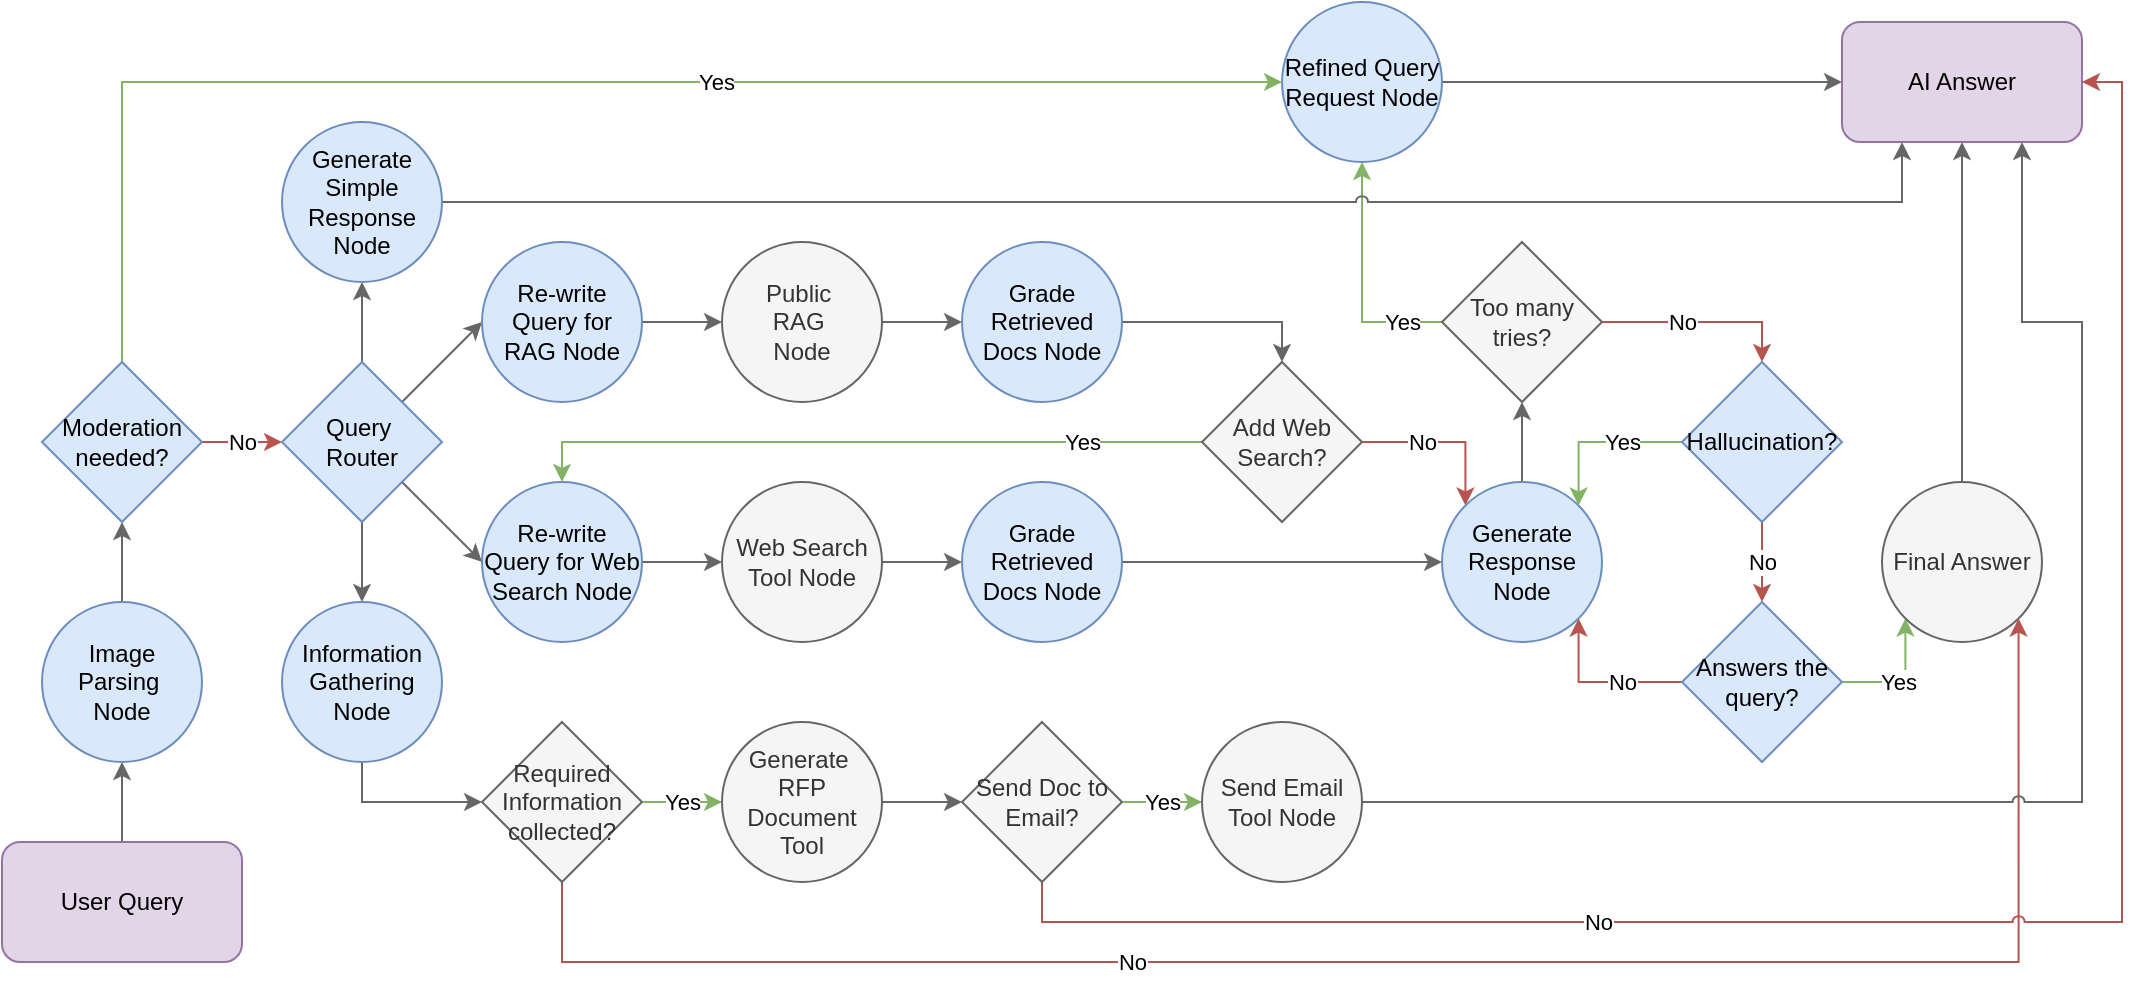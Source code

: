 <mxfile version="26.0.6">
  <diagram name="Page-1" id="3-dAiq0loSyunrDHpGPL">
    <mxGraphModel dx="1188" dy="623" grid="1" gridSize="10" guides="1" tooltips="1" connect="1" arrows="1" fold="1" page="1" pageScale="1" pageWidth="850" pageHeight="1100" math="0" shadow="0">
      <root>
        <mxCell id="0" />
        <mxCell id="1" parent="0" />
        <mxCell id="ZD_779GeT0CRbiyJHTvv-1" style="edgeStyle=orthogonalEdgeStyle;rounded=0;orthogonalLoop=1;jettySize=auto;html=1;fillColor=#f5f5f5;strokeColor=#666666;movable=0;resizable=0;rotatable=0;deletable=0;editable=0;locked=1;connectable=0;entryX=0.5;entryY=1;entryDx=0;entryDy=0;exitX=0.5;exitY=0;exitDx=0;exitDy=0;" edge="1" parent="1" source="ZD_779GeT0CRbiyJHTvv-2" target="ZD_779GeT0CRbiyJHTvv-26">
          <mxGeometry relative="1" as="geometry">
            <mxPoint x="770" y="410" as="sourcePoint" />
          </mxGeometry>
        </mxCell>
        <mxCell id="ZD_779GeT0CRbiyJHTvv-2" value="User Query" style="rounded=1;whiteSpace=wrap;html=1;fillColor=#e1d5e7;strokeColor=#9673a6;movable=0;resizable=0;rotatable=0;deletable=0;editable=0;locked=1;connectable=0;" vertex="1" parent="1">
          <mxGeometry x="660" y="440" width="120" height="60" as="geometry" />
        </mxCell>
        <mxCell id="ZD_779GeT0CRbiyJHTvv-3" style="rounded=0;orthogonalLoop=1;jettySize=auto;html=1;entryX=0.5;entryY=0;entryDx=0;entryDy=0;fillColor=#f5f5f5;strokeColor=#666666;movable=0;resizable=0;rotatable=0;deletable=0;editable=0;locked=1;connectable=0;exitX=1;exitY=0.5;exitDx=0;exitDy=0;edgeStyle=orthogonalEdgeStyle;" edge="1" parent="1" source="ZD_779GeT0CRbiyJHTvv-4" target="ZD_779GeT0CRbiyJHTvv-7">
          <mxGeometry relative="1" as="geometry">
            <mxPoint x="1310" y="290" as="targetPoint" />
          </mxGeometry>
        </mxCell>
        <mxCell id="ZD_779GeT0CRbiyJHTvv-4" value="Grade Retrieved Docs Node" style="ellipse;whiteSpace=wrap;html=1;aspect=fixed;fillColor=#dae8fc;strokeColor=#6c8ebf;labelBackgroundColor=none;movable=0;resizable=0;rotatable=0;deletable=0;editable=0;locked=1;connectable=0;" vertex="1" parent="1">
          <mxGeometry x="1140" y="140" width="80" height="80" as="geometry" />
        </mxCell>
        <mxCell id="ZD_779GeT0CRbiyJHTvv-6" value="Yes" style="rounded=0;orthogonalLoop=1;jettySize=auto;html=1;entryX=0.5;entryY=0;entryDx=0;entryDy=0;fillColor=#d5e8d4;strokeColor=#82b366;exitX=0;exitY=0.5;exitDx=0;exitDy=0;elbow=vertical;movable=0;resizable=0;rotatable=0;deletable=0;editable=0;locked=1;connectable=0;edgeStyle=orthogonalEdgeStyle;" edge="1" parent="1" source="ZD_779GeT0CRbiyJHTvv-7" target="ZD_779GeT0CRbiyJHTvv-11">
          <mxGeometry x="-0.643" relative="1" as="geometry">
            <mxPoint x="1380" y="290" as="sourcePoint" />
            <mxPoint x="980" y="370" as="targetPoint" />
            <mxPoint as="offset" />
            <Array as="points">
              <mxPoint x="940" y="240" />
            </Array>
          </mxGeometry>
        </mxCell>
        <mxCell id="ZD_779GeT0CRbiyJHTvv-51" value="No" style="rounded=0;orthogonalLoop=1;jettySize=auto;html=1;exitX=1;exitY=0.5;exitDx=0;exitDy=0;entryX=0;entryY=0;entryDx=0;entryDy=0;fillColor=#f8cecc;strokeColor=#b85450;edgeStyle=orthogonalEdgeStyle;movable=0;resizable=0;rotatable=0;deletable=0;editable=0;locked=1;connectable=0;" edge="1" parent="1" source="ZD_779GeT0CRbiyJHTvv-7" target="ZD_779GeT0CRbiyJHTvv-9">
          <mxGeometry x="-0.28" relative="1" as="geometry">
            <Array as="points">
              <mxPoint x="1392" y="240" />
            </Array>
            <mxPoint as="offset" />
          </mxGeometry>
        </mxCell>
        <mxCell id="ZD_779GeT0CRbiyJHTvv-7" value="Add Web Search?" style="rhombus;whiteSpace=wrap;html=1;labelBackgroundColor=none;fillColor=#f5f5f5;fontColor=#333333;strokeColor=#666666;movable=0;resizable=0;rotatable=0;deletable=0;editable=0;locked=1;connectable=0;" vertex="1" parent="1">
          <mxGeometry x="1260" y="200" width="80" height="80" as="geometry" />
        </mxCell>
        <mxCell id="ZD_779GeT0CRbiyJHTvv-8" style="rounded=0;orthogonalLoop=1;jettySize=auto;html=1;entryX=0.5;entryY=1;entryDx=0;entryDy=0;fillColor=#f5f5f5;strokeColor=#666666;exitX=0.5;exitY=0;exitDx=0;exitDy=0;movable=0;resizable=0;rotatable=0;deletable=0;editable=0;locked=1;connectable=0;" edge="1" parent="1" source="ZD_779GeT0CRbiyJHTvv-9" target="ZD_779GeT0CRbiyJHTvv-31">
          <mxGeometry relative="1" as="geometry">
            <mxPoint x="1454.961" y="300.309" as="sourcePoint" />
            <mxPoint x="1490" y="260" as="targetPoint" />
            <Array as="points" />
          </mxGeometry>
        </mxCell>
        <mxCell id="ZD_779GeT0CRbiyJHTvv-9" value="Generate Response Node" style="ellipse;whiteSpace=wrap;html=1;aspect=fixed;fillColor=#dae8fc;strokeColor=#6c8ebf;gradientColor=none;labelBackgroundColor=none;movable=0;resizable=0;rotatable=0;deletable=0;editable=0;locked=1;connectable=0;" vertex="1" parent="1">
          <mxGeometry x="1380" y="260" width="80" height="80" as="geometry" />
        </mxCell>
        <mxCell id="ZD_779GeT0CRbiyJHTvv-10" style="rounded=0;orthogonalLoop=1;jettySize=auto;html=1;fillColor=#f5f5f5;strokeColor=#666666;edgeStyle=orthogonalEdgeStyle;exitX=1;exitY=0.5;exitDx=0;exitDy=0;entryX=0;entryY=0.5;entryDx=0;entryDy=0;movable=0;resizable=0;rotatable=0;deletable=0;editable=0;locked=1;connectable=0;" edge="1" parent="1" source="ZD_779GeT0CRbiyJHTvv-11" target="ZD_779GeT0CRbiyJHTvv-13">
          <mxGeometry relative="1" as="geometry">
            <mxPoint x="920" y="450" as="sourcePoint" />
            <mxPoint x="1510" y="580" as="targetPoint" />
            <Array as="points">
              <mxPoint x="1020" y="300" />
            </Array>
          </mxGeometry>
        </mxCell>
        <mxCell id="ZD_779GeT0CRbiyJHTvv-11" value="Re-write Query for Web Search Node" style="ellipse;whiteSpace=wrap;html=1;aspect=fixed;fillColor=#dae8fc;strokeColor=#6c8ebf;gradientColor=none;labelBackgroundColor=none;labelBorderColor=none;movable=0;resizable=0;rotatable=0;deletable=0;editable=0;locked=1;connectable=0;" vertex="1" parent="1">
          <mxGeometry x="900" y="260" width="80" height="80" as="geometry" />
        </mxCell>
        <mxCell id="ZD_779GeT0CRbiyJHTvv-12" style="rounded=0;orthogonalLoop=1;jettySize=auto;html=1;entryX=0;entryY=0.5;entryDx=0;entryDy=0;fillColor=#f5f5f5;strokeColor=#666666;exitX=1;exitY=0.5;exitDx=0;exitDy=0;movable=0;resizable=0;rotatable=0;deletable=0;editable=0;locked=1;connectable=0;" edge="1" parent="1" source="ZD_779GeT0CRbiyJHTvv-13" target="ZD_779GeT0CRbiyJHTvv-44">
          <mxGeometry relative="1" as="geometry">
            <mxPoint x="1140" y="500" as="sourcePoint" />
            <mxPoint x="1460" y="380" as="targetPoint" />
          </mxGeometry>
        </mxCell>
        <mxCell id="ZD_779GeT0CRbiyJHTvv-13" value="Web Search Tool Node" style="ellipse;whiteSpace=wrap;html=1;aspect=fixed;fillColor=#f5f5f5;strokeColor=#666666;fontColor=#333333;movable=0;resizable=0;rotatable=0;deletable=0;editable=0;locked=1;connectable=0;" vertex="1" parent="1">
          <mxGeometry x="1020" y="260" width="80" height="80" as="geometry" />
        </mxCell>
        <mxCell id="ZD_779GeT0CRbiyJHTvv-14" value="AI Answer" style="rounded=1;whiteSpace=wrap;html=1;fillColor=#e1d5e7;strokeColor=#9673a6;movable=0;resizable=0;rotatable=0;deletable=0;editable=0;locked=1;connectable=0;" vertex="1" parent="1">
          <mxGeometry x="1580" y="30" width="120" height="60" as="geometry" />
        </mxCell>
        <mxCell id="ZD_779GeT0CRbiyJHTvv-15" value="No" style="edgeStyle=orthogonalEdgeStyle;rounded=0;orthogonalLoop=1;jettySize=auto;html=1;entryX=0.5;entryY=0;entryDx=0;entryDy=0;fillColor=#f8cecc;strokeColor=#b85450;movable=0;resizable=0;rotatable=0;deletable=0;editable=0;locked=1;connectable=0;exitX=0.5;exitY=1;exitDx=0;exitDy=0;" edge="1" parent="1" source="ZD_779GeT0CRbiyJHTvv-17" target="ZD_779GeT0CRbiyJHTvv-20">
          <mxGeometry relative="1" as="geometry">
            <Array as="points">
              <mxPoint x="1540" y="320" />
            </Array>
            <mxPoint as="offset" />
          </mxGeometry>
        </mxCell>
        <mxCell id="ZD_779GeT0CRbiyJHTvv-16" value="Yes" style="rounded=0;orthogonalLoop=1;jettySize=auto;html=1;entryX=1;entryY=0;entryDx=0;entryDy=0;fillColor=#d5e8d4;strokeColor=#82b366;exitX=0;exitY=0.5;exitDx=0;exitDy=0;elbow=vertical;movable=0;resizable=0;rotatable=0;deletable=0;editable=0;locked=1;connectable=0;edgeStyle=orthogonalEdgeStyle;" edge="1" parent="1" source="ZD_779GeT0CRbiyJHTvv-17" target="ZD_779GeT0CRbiyJHTvv-9">
          <mxGeometry x="-0.28" relative="1" as="geometry">
            <mxPoint as="offset" />
            <Array as="points">
              <mxPoint x="1448" y="240" />
            </Array>
          </mxGeometry>
        </mxCell>
        <mxCell id="ZD_779GeT0CRbiyJHTvv-17" value="Hallucination?" style="rhombus;whiteSpace=wrap;html=1;fillColor=#dae8fc;strokeColor=#6c8ebf;labelBackgroundColor=none;movable=0;resizable=0;rotatable=0;deletable=0;editable=0;locked=1;connectable=0;" vertex="1" parent="1">
          <mxGeometry x="1500" y="200" width="80" height="80" as="geometry" />
        </mxCell>
        <mxCell id="ZD_779GeT0CRbiyJHTvv-18" value="No" style="edgeStyle=orthogonalEdgeStyle;rounded=0;orthogonalLoop=1;jettySize=auto;html=1;fillColor=#f8cecc;strokeColor=#b85450;movable=0;resizable=0;rotatable=0;deletable=0;editable=0;locked=1;connectable=0;entryX=1;entryY=1;entryDx=0;entryDy=0;exitX=0;exitY=0.5;exitDx=0;exitDy=0;" edge="1" parent="1" source="ZD_779GeT0CRbiyJHTvv-20" target="ZD_779GeT0CRbiyJHTvv-9">
          <mxGeometry x="-0.28" relative="1" as="geometry">
            <Array as="points">
              <mxPoint x="1448" y="360" />
            </Array>
            <mxPoint x="1770" y="490" as="sourcePoint" />
            <mxPoint x="730" y="280" as="targetPoint" />
            <mxPoint as="offset" />
          </mxGeometry>
        </mxCell>
        <mxCell id="ZD_779GeT0CRbiyJHTvv-19" value="Yes" style="edgeStyle=orthogonalEdgeStyle;rounded=0;orthogonalLoop=1;jettySize=auto;html=1;entryX=0;entryY=1;entryDx=0;entryDy=0;fillColor=#d5e8d4;strokeColor=#82b366;exitX=1;exitY=0.5;exitDx=0;exitDy=0;movable=0;resizable=0;rotatable=0;deletable=0;editable=0;locked=1;connectable=0;" edge="1" parent="1" source="ZD_779GeT0CRbiyJHTvv-20" target="ZD_779GeT0CRbiyJHTvv-28">
          <mxGeometry x="-0.111" relative="1" as="geometry">
            <Array as="points">
              <mxPoint x="1612" y="360" />
            </Array>
            <mxPoint x="1810" y="460" as="sourcePoint" />
            <mxPoint x="1830" y="310" as="targetPoint" />
            <mxPoint as="offset" />
          </mxGeometry>
        </mxCell>
        <mxCell id="ZD_779GeT0CRbiyJHTvv-20" value="Answers the query?" style="rhombus;whiteSpace=wrap;html=1;fillColor=#dae8fc;strokeColor=#6c8ebf;labelBackgroundColor=none;movable=0;resizable=0;rotatable=0;deletable=0;editable=0;locked=1;connectable=0;" vertex="1" parent="1">
          <mxGeometry x="1500" y="320" width="80" height="80" as="geometry" />
        </mxCell>
        <mxCell id="ZD_779GeT0CRbiyJHTvv-21" style="rounded=0;orthogonalLoop=1;jettySize=auto;html=1;entryX=0;entryY=0.5;entryDx=0;entryDy=0;fillColor=#f5f5f5;strokeColor=#666666;exitX=1;exitY=1;exitDx=0;exitDy=0;movable=0;resizable=0;rotatable=0;deletable=0;editable=0;locked=1;connectable=0;" edge="1" parent="1" source="ZD_779GeT0CRbiyJHTvv-24" target="ZD_779GeT0CRbiyJHTvv-11">
          <mxGeometry relative="1" as="geometry">
            <mxPoint x="800" y="490" as="sourcePoint" />
            <mxPoint x="1270" y="580" as="targetPoint" />
          </mxGeometry>
        </mxCell>
        <mxCell id="ZD_779GeT0CRbiyJHTvv-22" style="rounded=0;orthogonalLoop=1;jettySize=auto;html=1;entryX=0;entryY=0.5;entryDx=0;entryDy=0;fillColor=#f5f5f5;strokeColor=#666666;movable=0;resizable=0;rotatable=0;deletable=0;editable=0;locked=1;connectable=0;exitX=1;exitY=0;exitDx=0;exitDy=0;" edge="1" parent="1" source="ZD_779GeT0CRbiyJHTvv-24" target="ZD_779GeT0CRbiyJHTvv-40">
          <mxGeometry relative="1" as="geometry" />
        </mxCell>
        <mxCell id="ZD_779GeT0CRbiyJHTvv-23" style="rounded=0;orthogonalLoop=1;jettySize=auto;html=1;entryX=0.5;entryY=1;entryDx=0;entryDy=0;fillColor=#f5f5f5;strokeColor=#666666;exitX=0.5;exitY=0;exitDx=0;exitDy=0;movable=0;resizable=0;rotatable=0;deletable=0;editable=0;locked=1;connectable=0;edgeStyle=orthogonalEdgeStyle;" edge="1" parent="1" source="ZD_779GeT0CRbiyJHTvv-24" target="ZD_779GeT0CRbiyJHTvv-42">
          <mxGeometry relative="1" as="geometry">
            <mxPoint x="825" y="180" as="sourcePoint" />
            <mxPoint x="875" y="50" as="targetPoint" />
          </mxGeometry>
        </mxCell>
        <mxCell id="ZD_779GeT0CRbiyJHTvv-46" style="edgeStyle=orthogonalEdgeStyle;rounded=0;orthogonalLoop=1;jettySize=auto;html=1;exitX=0.5;exitY=1;exitDx=0;exitDy=0;entryX=0.5;entryY=0;entryDx=0;entryDy=0;fillColor=#f5f5f5;strokeColor=#666666;movable=0;resizable=0;rotatable=0;deletable=0;editable=0;locked=1;connectable=0;" edge="1" parent="1" source="ZD_779GeT0CRbiyJHTvv-24" target="ZD_779GeT0CRbiyJHTvv-45">
          <mxGeometry relative="1" as="geometry" />
        </mxCell>
        <mxCell id="ZD_779GeT0CRbiyJHTvv-24" value="Query&amp;nbsp;&lt;div&gt;Router&lt;/div&gt;" style="rhombus;whiteSpace=wrap;html=1;fillColor=#dae8fc;strokeColor=#6c8ebf;rounded=0;shadow=0;labelBackgroundColor=none;movable=0;resizable=0;rotatable=0;deletable=0;editable=0;locked=1;connectable=0;" vertex="1" parent="1">
          <mxGeometry x="800" y="200" width="80" height="80" as="geometry" />
        </mxCell>
        <mxCell id="ZD_779GeT0CRbiyJHTvv-25" style="edgeStyle=orthogonalEdgeStyle;rounded=0;orthogonalLoop=1;jettySize=auto;html=1;entryX=0.5;entryY=1;entryDx=0;entryDy=0;fillColor=#f5f5f5;strokeColor=#666666;movable=0;resizable=0;rotatable=0;deletable=0;editable=0;locked=1;connectable=0;exitX=0.5;exitY=0;exitDx=0;exitDy=0;" edge="1" parent="1" source="ZD_779GeT0CRbiyJHTvv-26" target="ZD_779GeT0CRbiyJHTvv-36">
          <mxGeometry relative="1" as="geometry" />
        </mxCell>
        <mxCell id="ZD_779GeT0CRbiyJHTvv-26" value="Image Parsing&amp;nbsp;&lt;div&gt;Node&lt;/div&gt;" style="ellipse;whiteSpace=wrap;html=1;aspect=fixed;fillColor=#dae8fc;strokeColor=#6c8ebf;movable=0;resizable=0;rotatable=0;deletable=0;editable=0;locked=1;connectable=0;" vertex="1" parent="1">
          <mxGeometry x="680" y="320" width="80" height="80" as="geometry" />
        </mxCell>
        <mxCell id="ZD_779GeT0CRbiyJHTvv-27" style="edgeStyle=orthogonalEdgeStyle;rounded=0;orthogonalLoop=1;jettySize=auto;html=1;entryX=0.5;entryY=1;entryDx=0;entryDy=0;fillColor=#f5f5f5;strokeColor=#666666;exitX=0.5;exitY=0;exitDx=0;exitDy=0;movable=0;resizable=0;rotatable=0;deletable=0;editable=0;locked=1;connectable=0;" edge="1" parent="1" source="ZD_779GeT0CRbiyJHTvv-28" target="ZD_779GeT0CRbiyJHTvv-14">
          <mxGeometry relative="1" as="geometry">
            <mxPoint x="1830" y="140" as="sourcePoint" />
            <mxPoint x="1700" y="-160" as="targetPoint" />
            <Array as="points">
              <mxPoint x="1640" y="140" />
              <mxPoint x="1640" y="140" />
            </Array>
          </mxGeometry>
        </mxCell>
        <mxCell id="ZD_779GeT0CRbiyJHTvv-28" value="Final Answer" style="ellipse;whiteSpace=wrap;html=1;aspect=fixed;fillColor=#f5f5f5;strokeColor=#666666;fontColor=#333333;movable=0;resizable=0;rotatable=0;deletable=0;editable=0;locked=1;connectable=0;" vertex="1" parent="1">
          <mxGeometry x="1600" y="260" width="80" height="80" as="geometry" />
        </mxCell>
        <mxCell id="ZD_779GeT0CRbiyJHTvv-29" value="Yes" style="edgeStyle=orthogonalEdgeStyle;rounded=0;orthogonalLoop=1;jettySize=auto;html=1;fillColor=#d5e8d4;strokeColor=#82b366;exitX=0;exitY=0.5;exitDx=0;exitDy=0;jumpStyle=arc;movable=0;resizable=0;rotatable=0;deletable=0;editable=0;locked=1;connectable=0;entryX=0.5;entryY=1;entryDx=0;entryDy=0;" edge="1" parent="1" source="ZD_779GeT0CRbiyJHTvv-31" target="ZD_779GeT0CRbiyJHTvv-33">
          <mxGeometry x="-0.667" relative="1" as="geometry">
            <mxPoint x="1380" y="400" as="sourcePoint" />
            <mxPoint x="1390" y="100" as="targetPoint" />
            <Array as="points">
              <mxPoint x="1340" y="180" />
            </Array>
            <mxPoint as="offset" />
          </mxGeometry>
        </mxCell>
        <mxCell id="ZD_779GeT0CRbiyJHTvv-30" value="No" style="edgeStyle=orthogonalEdgeStyle;rounded=0;orthogonalLoop=1;jettySize=auto;html=1;entryX=0.5;entryY=0;entryDx=0;entryDy=0;fillColor=#f8cecc;strokeColor=#b85450;movable=0;resizable=0;rotatable=0;deletable=0;editable=0;locked=1;connectable=0;exitX=1;exitY=0.5;exitDx=0;exitDy=0;" edge="1" parent="1" source="ZD_779GeT0CRbiyJHTvv-31" target="ZD_779GeT0CRbiyJHTvv-17">
          <mxGeometry x="-0.2" relative="1" as="geometry">
            <Array as="points">
              <mxPoint x="1540" y="180" />
            </Array>
            <mxPoint as="offset" />
            <mxPoint x="1490.0" y="180" as="sourcePoint" />
          </mxGeometry>
        </mxCell>
        <mxCell id="ZD_779GeT0CRbiyJHTvv-31" value="Too many tries?" style="rhombus;whiteSpace=wrap;html=1;fillColor=#f5f5f5;strokeColor=#666666;labelBackgroundColor=none;fontColor=#333333;movable=0;resizable=0;rotatable=0;deletable=0;editable=0;locked=1;connectable=0;" vertex="1" parent="1">
          <mxGeometry x="1380" y="140" width="80" height="80" as="geometry" />
        </mxCell>
        <mxCell id="ZD_779GeT0CRbiyJHTvv-32" style="edgeStyle=orthogonalEdgeStyle;rounded=0;orthogonalLoop=1;jettySize=auto;html=1;entryX=0;entryY=0.5;entryDx=0;entryDy=0;fillColor=#f5f5f5;strokeColor=#666666;exitX=1;exitY=0.5;exitDx=0;exitDy=0;movable=0;resizable=0;rotatable=0;deletable=0;editable=0;locked=1;connectable=0;" edge="1" parent="1" source="ZD_779GeT0CRbiyJHTvv-33" target="ZD_779GeT0CRbiyJHTvv-14">
          <mxGeometry relative="1" as="geometry">
            <mxPoint x="1230" as="sourcePoint" />
            <mxPoint x="1450" y="-30" as="targetPoint" />
          </mxGeometry>
        </mxCell>
        <mxCell id="ZD_779GeT0CRbiyJHTvv-33" value="Refined Query Request&amp;nbsp;&lt;span style=&quot;background-color: initial;&quot;&gt;Node&lt;/span&gt;" style="ellipse;whiteSpace=wrap;html=1;aspect=fixed;fillColor=#dae8fc;strokeColor=#6c8ebf;movable=0;resizable=0;rotatable=0;deletable=0;editable=0;locked=1;connectable=0;" vertex="1" parent="1">
          <mxGeometry x="1300" y="20" width="80" height="80" as="geometry" />
        </mxCell>
        <mxCell id="ZD_779GeT0CRbiyJHTvv-34" value="No" style="rounded=0;orthogonalLoop=1;jettySize=auto;html=1;fillColor=#f8cecc;strokeColor=#b85450;exitX=1;exitY=0.5;exitDx=0;exitDy=0;edgeStyle=orthogonalEdgeStyle;entryX=0;entryY=0.5;entryDx=0;entryDy=0;movable=0;resizable=0;rotatable=0;deletable=0;editable=0;locked=1;connectable=0;" edge="1" parent="1" source="ZD_779GeT0CRbiyJHTvv-36" target="ZD_779GeT0CRbiyJHTvv-24">
          <mxGeometry relative="1" as="geometry">
            <mxPoint x="769.5" y="330" as="sourcePoint" />
            <mxPoint x="739.5" y="320" as="targetPoint" />
          </mxGeometry>
        </mxCell>
        <mxCell id="ZD_779GeT0CRbiyJHTvv-35" value="Yes" style="edgeStyle=orthogonalEdgeStyle;rounded=0;orthogonalLoop=1;jettySize=auto;html=1;entryX=0;entryY=0.5;entryDx=0;entryDy=0;labelBackgroundColor=#FFFFFF;fillColor=#d5e8d4;strokeColor=#82b366;exitX=0.5;exitY=0;exitDx=0;exitDy=0;movable=0;resizable=0;rotatable=0;deletable=0;editable=0;locked=1;connectable=0;" edge="1" parent="1" source="ZD_779GeT0CRbiyJHTvv-36" target="ZD_779GeT0CRbiyJHTvv-33">
          <mxGeometry x="0.212" relative="1" as="geometry">
            <mxPoint x="700" y="130" as="sourcePoint" />
            <mxPoint x="1340" y="-60" as="targetPoint" />
            <Array as="points">
              <mxPoint x="720" y="60" />
            </Array>
            <mxPoint as="offset" />
          </mxGeometry>
        </mxCell>
        <mxCell id="ZD_779GeT0CRbiyJHTvv-36" value="Moderation needed?" style="rhombus;whiteSpace=wrap;html=1;fillColor=#dae8fc;strokeColor=#6c8ebf;rounded=0;shadow=0;labelBackgroundColor=none;movable=0;resizable=0;rotatable=0;deletable=0;editable=0;locked=1;connectable=0;" vertex="1" parent="1">
          <mxGeometry x="680" y="200" width="80" height="80" as="geometry" />
        </mxCell>
        <mxCell id="ZD_779GeT0CRbiyJHTvv-37" style="rounded=0;orthogonalLoop=1;jettySize=auto;html=1;fillColor=#f5f5f5;strokeColor=#666666;exitX=1;exitY=0.5;exitDx=0;exitDy=0;entryX=0;entryY=0.5;entryDx=0;entryDy=0;movable=0;resizable=0;rotatable=0;deletable=0;editable=0;locked=1;connectable=0;edgeStyle=orthogonalEdgeStyle;" edge="1" parent="1" source="ZD_779GeT0CRbiyJHTvv-38" target="ZD_779GeT0CRbiyJHTvv-4">
          <mxGeometry relative="1" as="geometry">
            <mxPoint x="1040" y="250" as="sourcePoint" />
          </mxGeometry>
        </mxCell>
        <mxCell id="ZD_779GeT0CRbiyJHTvv-38" value="Public&amp;nbsp;&lt;div&gt;&lt;span style=&quot;background-color: initial;&quot;&gt;RAG&amp;nbsp;&lt;/span&gt;&lt;/div&gt;&lt;div&gt;&lt;span style=&quot;background-color: initial;&quot;&gt;Node&lt;/span&gt;&lt;/div&gt;" style="ellipse;whiteSpace=wrap;html=1;aspect=fixed;fillColor=#f5f5f5;strokeColor=#666666;fontColor=#333333;movable=0;resizable=0;rotatable=0;deletable=0;editable=0;locked=1;connectable=0;" vertex="1" parent="1">
          <mxGeometry x="1020" y="140" width="80" height="80" as="geometry" />
        </mxCell>
        <mxCell id="ZD_779GeT0CRbiyJHTvv-39" style="edgeStyle=orthogonalEdgeStyle;rounded=0;orthogonalLoop=1;jettySize=auto;html=1;entryX=0;entryY=0.5;entryDx=0;entryDy=0;fillColor=#f5f5f5;strokeColor=#666666;movable=0;resizable=0;rotatable=0;deletable=0;editable=0;locked=1;connectable=0;exitX=1;exitY=0.5;exitDx=0;exitDy=0;" edge="1" parent="1" source="ZD_779GeT0CRbiyJHTvv-40" target="ZD_779GeT0CRbiyJHTvv-38">
          <mxGeometry relative="1" as="geometry">
            <mxPoint x="1050" y="240" as="targetPoint" />
          </mxGeometry>
        </mxCell>
        <mxCell id="ZD_779GeT0CRbiyJHTvv-40" value="Re-write Query for RAG Node" style="ellipse;whiteSpace=wrap;html=1;aspect=fixed;fillColor=#dae8fc;strokeColor=#6c8ebf;gradientColor=none;labelBackgroundColor=none;movable=0;resizable=0;rotatable=0;deletable=0;editable=0;locked=1;connectable=0;" vertex="1" parent="1">
          <mxGeometry x="900" y="140" width="80" height="80" as="geometry" />
        </mxCell>
        <mxCell id="ZD_779GeT0CRbiyJHTvv-41" style="edgeStyle=orthogonalEdgeStyle;rounded=0;orthogonalLoop=1;jettySize=auto;html=1;fillColor=#f5f5f5;strokeColor=#666666;jumpStyle=arc;exitX=1;exitY=0.5;exitDx=0;exitDy=0;movable=0;resizable=0;rotatable=0;deletable=0;editable=0;locked=1;connectable=0;entryX=0.25;entryY=1;entryDx=0;entryDy=0;" edge="1" parent="1" source="ZD_779GeT0CRbiyJHTvv-42" target="ZD_779GeT0CRbiyJHTvv-14">
          <mxGeometry relative="1" as="geometry">
            <mxPoint x="900" y="320" as="sourcePoint" />
            <mxPoint x="1650" y="90" as="targetPoint" />
            <Array as="points">
              <mxPoint x="1610" y="120" />
            </Array>
          </mxGeometry>
        </mxCell>
        <mxCell id="ZD_779GeT0CRbiyJHTvv-42" value="Generate Simple Response Node" style="ellipse;whiteSpace=wrap;html=1;aspect=fixed;fillColor=#dae8fc;strokeColor=#6c8ebf;gradientColor=none;labelBackgroundColor=none;movable=0;resizable=0;rotatable=0;deletable=0;editable=0;locked=1;connectable=0;" vertex="1" parent="1">
          <mxGeometry x="800" y="80" width="80" height="80" as="geometry" />
        </mxCell>
        <mxCell id="ZD_779GeT0CRbiyJHTvv-43" style="edgeStyle=orthogonalEdgeStyle;rounded=0;orthogonalLoop=1;jettySize=auto;html=1;entryX=0;entryY=0.5;entryDx=0;entryDy=0;exitX=1;exitY=0.5;exitDx=0;exitDy=0;fillColor=#f5f5f5;strokeColor=#666666;movable=0;resizable=0;rotatable=0;deletable=0;editable=0;locked=1;connectable=0;" edge="1" parent="1" source="ZD_779GeT0CRbiyJHTvv-44" target="ZD_779GeT0CRbiyJHTvv-9">
          <mxGeometry relative="1" as="geometry">
            <Array as="points">
              <mxPoint x="1360" y="300" />
              <mxPoint x="1360" y="300" />
            </Array>
          </mxGeometry>
        </mxCell>
        <mxCell id="ZD_779GeT0CRbiyJHTvv-44" value="Grade Retrieved Docs Node" style="ellipse;whiteSpace=wrap;html=1;aspect=fixed;fillColor=#dae8fc;strokeColor=#6c8ebf;labelBackgroundColor=none;movable=0;resizable=0;rotatable=0;deletable=0;editable=0;locked=1;connectable=0;" vertex="1" parent="1">
          <mxGeometry x="1140" y="260" width="80" height="80" as="geometry" />
        </mxCell>
        <mxCell id="ZD_779GeT0CRbiyJHTvv-48" style="rounded=0;orthogonalLoop=1;jettySize=auto;html=1;exitX=0.5;exitY=1;exitDx=0;exitDy=0;entryX=0;entryY=0.5;entryDx=0;entryDy=0;fillColor=#f5f5f5;strokeColor=#666666;edgeStyle=orthogonalEdgeStyle;movable=0;resizable=0;rotatable=0;deletable=0;editable=0;locked=1;connectable=0;" edge="1" parent="1" source="ZD_779GeT0CRbiyJHTvv-45" target="ZD_779GeT0CRbiyJHTvv-47">
          <mxGeometry relative="1" as="geometry" />
        </mxCell>
        <mxCell id="ZD_779GeT0CRbiyJHTvv-45" value="Information&lt;div&gt;&lt;span style=&quot;background-color: transparent; color: light-dark(rgb(0, 0, 0), rgb(255, 255, 255));&quot;&gt;Gathering&lt;/span&gt;&lt;/div&gt;&lt;div&gt;&lt;span style=&quot;background-color: transparent; color: light-dark(rgb(0, 0, 0), rgb(255, 255, 255));&quot;&gt;Node&lt;/span&gt;&lt;/div&gt;" style="ellipse;whiteSpace=wrap;html=1;aspect=fixed;fillColor=#dae8fc;strokeColor=#6c8ebf;gradientColor=none;labelBackgroundColor=none;labelBorderColor=none;movable=0;resizable=0;rotatable=0;deletable=0;editable=0;locked=1;connectable=0;" vertex="1" parent="1">
          <mxGeometry x="800" y="320" width="80" height="80" as="geometry" />
        </mxCell>
        <mxCell id="ZD_779GeT0CRbiyJHTvv-49" value="No" style="edgeStyle=orthogonalEdgeStyle;rounded=0;orthogonalLoop=1;jettySize=auto;html=1;exitX=0.5;exitY=1;exitDx=0;exitDy=0;entryX=1;entryY=1;entryDx=0;entryDy=0;fillColor=#f8cecc;strokeColor=#b85450;jumpStyle=arc;movable=0;resizable=0;rotatable=0;deletable=0;editable=0;locked=1;connectable=0;" edge="1" parent="1" source="ZD_779GeT0CRbiyJHTvv-47" target="ZD_779GeT0CRbiyJHTvv-28">
          <mxGeometry x="-0.31" relative="1" as="geometry">
            <Array as="points">
              <mxPoint x="940" y="500" />
              <mxPoint x="1668" y="500" />
            </Array>
            <mxPoint as="offset" />
          </mxGeometry>
        </mxCell>
        <mxCell id="ZD_779GeT0CRbiyJHTvv-54" value="Yes" style="edgeStyle=orthogonalEdgeStyle;rounded=0;orthogonalLoop=1;jettySize=auto;html=1;exitX=1;exitY=0.5;exitDx=0;exitDy=0;entryX=0;entryY=0.5;entryDx=0;entryDy=0;fillColor=#d5e8d4;strokeColor=#82b366;movable=0;resizable=0;rotatable=0;deletable=0;editable=0;locked=1;connectable=0;" edge="1" parent="1" source="ZD_779GeT0CRbiyJHTvv-47" target="ZD_779GeT0CRbiyJHTvv-53">
          <mxGeometry relative="1" as="geometry" />
        </mxCell>
        <mxCell id="ZD_779GeT0CRbiyJHTvv-47" value="Required Information collected?" style="rhombus;whiteSpace=wrap;html=1;fillColor=#f5f5f5;strokeColor=#666666;rounded=0;shadow=0;labelBackgroundColor=none;movable=0;resizable=0;rotatable=0;deletable=0;editable=0;locked=1;connectable=0;fontColor=#333333;" vertex="1" parent="1">
          <mxGeometry x="900" y="380" width="80" height="80" as="geometry" />
        </mxCell>
        <mxCell id="ZD_779GeT0CRbiyJHTvv-55" style="edgeStyle=orthogonalEdgeStyle;rounded=0;orthogonalLoop=1;jettySize=auto;html=1;exitX=1;exitY=0.5;exitDx=0;exitDy=0;entryX=0;entryY=0.5;entryDx=0;entryDy=0;fillColor=#f5f5f5;strokeColor=#666666;movable=0;resizable=0;rotatable=0;deletable=0;editable=0;locked=1;connectable=0;" edge="1" parent="1" source="ZD_779GeT0CRbiyJHTvv-53" target="ZD_779GeT0CRbiyJHTvv-56">
          <mxGeometry relative="1" as="geometry" />
        </mxCell>
        <mxCell id="ZD_779GeT0CRbiyJHTvv-53" value="Generate&amp;nbsp;&lt;div&gt;RFP Document&lt;/div&gt;&lt;div&gt;Tool&lt;/div&gt;" style="ellipse;whiteSpace=wrap;html=1;aspect=fixed;fillColor=#f5f5f5;strokeColor=#666666;movable=0;resizable=0;rotatable=0;deletable=0;editable=0;locked=1;connectable=0;fontColor=#333333;" vertex="1" parent="1">
          <mxGeometry x="1020" y="380" width="80" height="80" as="geometry" />
        </mxCell>
        <mxCell id="ZD_779GeT0CRbiyJHTvv-59" value="Yes" style="edgeStyle=orthogonalEdgeStyle;rounded=0;orthogonalLoop=1;jettySize=auto;html=1;exitX=1;exitY=0.5;exitDx=0;exitDy=0;entryX=0;entryY=0.5;entryDx=0;entryDy=0;fillColor=#d5e8d4;strokeColor=#82b366;movable=0;resizable=0;rotatable=0;deletable=0;editable=0;locked=1;connectable=0;" edge="1" parent="1" source="ZD_779GeT0CRbiyJHTvv-56" target="ZD_779GeT0CRbiyJHTvv-58">
          <mxGeometry relative="1" as="geometry" />
        </mxCell>
        <mxCell id="ZD_779GeT0CRbiyJHTvv-61" value="No" style="edgeStyle=orthogonalEdgeStyle;rounded=0;orthogonalLoop=1;jettySize=auto;html=1;exitX=0.5;exitY=1;exitDx=0;exitDy=0;entryX=1;entryY=0.5;entryDx=0;entryDy=0;fillColor=#f8cecc;strokeColor=#b85450;jumpStyle=arc;movable=0;resizable=0;rotatable=0;deletable=0;editable=0;locked=1;connectable=0;" edge="1" parent="1" source="ZD_779GeT0CRbiyJHTvv-56" target="ZD_779GeT0CRbiyJHTvv-14">
          <mxGeometry x="-0.404" relative="1" as="geometry">
            <Array as="points">
              <mxPoint x="1180" y="480" />
              <mxPoint x="1720" y="480" />
              <mxPoint x="1720" y="60" />
            </Array>
            <mxPoint as="offset" />
          </mxGeometry>
        </mxCell>
        <mxCell id="ZD_779GeT0CRbiyJHTvv-56" value="Send Doc to Email?" style="rhombus;whiteSpace=wrap;html=1;fillColor=#f5f5f5;strokeColor=#666666;rounded=0;shadow=0;labelBackgroundColor=none;movable=0;resizable=0;rotatable=0;deletable=0;editable=0;locked=1;connectable=0;fontColor=#333333;" vertex="1" parent="1">
          <mxGeometry x="1140" y="380" width="80" height="80" as="geometry" />
        </mxCell>
        <mxCell id="ZD_779GeT0CRbiyJHTvv-60" style="edgeStyle=orthogonalEdgeStyle;rounded=0;orthogonalLoop=1;jettySize=auto;html=1;exitX=1;exitY=0.5;exitDx=0;exitDy=0;entryX=0.75;entryY=1;entryDx=0;entryDy=0;fillColor=#f5f5f5;strokeColor=#666666;jumpStyle=arc;movable=0;resizable=0;rotatable=0;deletable=0;editable=0;locked=1;connectable=0;" edge="1" parent="1" source="ZD_779GeT0CRbiyJHTvv-58" target="ZD_779GeT0CRbiyJHTvv-14">
          <mxGeometry relative="1" as="geometry">
            <Array as="points">
              <mxPoint x="1700" y="420" />
              <mxPoint x="1700" y="180" />
              <mxPoint x="1670" y="180" />
            </Array>
          </mxGeometry>
        </mxCell>
        <mxCell id="ZD_779GeT0CRbiyJHTvv-58" value="Send Email Tool Node" style="ellipse;whiteSpace=wrap;html=1;aspect=fixed;fillColor=#f5f5f5;strokeColor=#666666;fontColor=#333333;movable=0;resizable=0;rotatable=0;deletable=0;editable=0;locked=1;connectable=0;" vertex="1" parent="1">
          <mxGeometry x="1260" y="380" width="80" height="80" as="geometry" />
        </mxCell>
      </root>
    </mxGraphModel>
  </diagram>
</mxfile>
